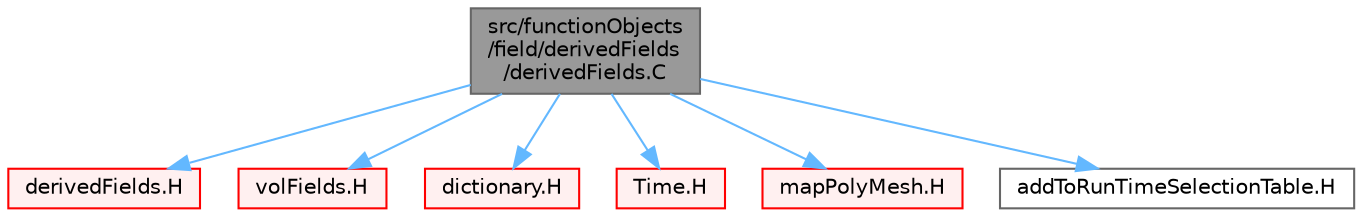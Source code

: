 digraph "src/functionObjects/field/derivedFields/derivedFields.C"
{
 // LATEX_PDF_SIZE
  bgcolor="transparent";
  edge [fontname=Helvetica,fontsize=10,labelfontname=Helvetica,labelfontsize=10];
  node [fontname=Helvetica,fontsize=10,shape=box,height=0.2,width=0.4];
  Node1 [id="Node000001",label="src/functionObjects\l/field/derivedFields\l/derivedFields.C",height=0.2,width=0.4,color="gray40", fillcolor="grey60", style="filled", fontcolor="black",tooltip=" "];
  Node1 -> Node2 [id="edge1_Node000001_Node000002",color="steelblue1",style="solid",tooltip=" "];
  Node2 [id="Node000002",label="derivedFields.H",height=0.2,width=0.4,color="red", fillcolor="#FFF0F0", style="filled",URL="$derivedFields_8H.html",tooltip=" "];
  Node1 -> Node253 [id="edge2_Node000001_Node000253",color="steelblue1",style="solid",tooltip=" "];
  Node253 [id="Node000253",label="volFields.H",height=0.2,width=0.4,color="red", fillcolor="#FFF0F0", style="filled",URL="$volFields_8H.html",tooltip=" "];
  Node1 -> Node165 [id="edge3_Node000001_Node000165",color="steelblue1",style="solid",tooltip=" "];
  Node165 [id="Node000165",label="dictionary.H",height=0.2,width=0.4,color="red", fillcolor="#FFF0F0", style="filled",URL="$dictionary_8H.html",tooltip=" "];
  Node1 -> Node100 [id="edge4_Node000001_Node000100",color="steelblue1",style="solid",tooltip=" "];
  Node100 [id="Node000100",label="Time.H",height=0.2,width=0.4,color="red", fillcolor="#FFF0F0", style="filled",URL="$Time_8H.html",tooltip=" "];
  Node1 -> Node410 [id="edge5_Node000001_Node000410",color="steelblue1",style="solid",tooltip=" "];
  Node410 [id="Node000410",label="mapPolyMesh.H",height=0.2,width=0.4,color="red", fillcolor="#FFF0F0", style="filled",URL="$mapPolyMesh_8H.html",tooltip=" "];
  Node1 -> Node413 [id="edge6_Node000001_Node000413",color="steelblue1",style="solid",tooltip=" "];
  Node413 [id="Node000413",label="addToRunTimeSelectionTable.H",height=0.2,width=0.4,color="grey40", fillcolor="white", style="filled",URL="$addToRunTimeSelectionTable_8H.html",tooltip="Macros for easy insertion into run-time selection tables."];
}
